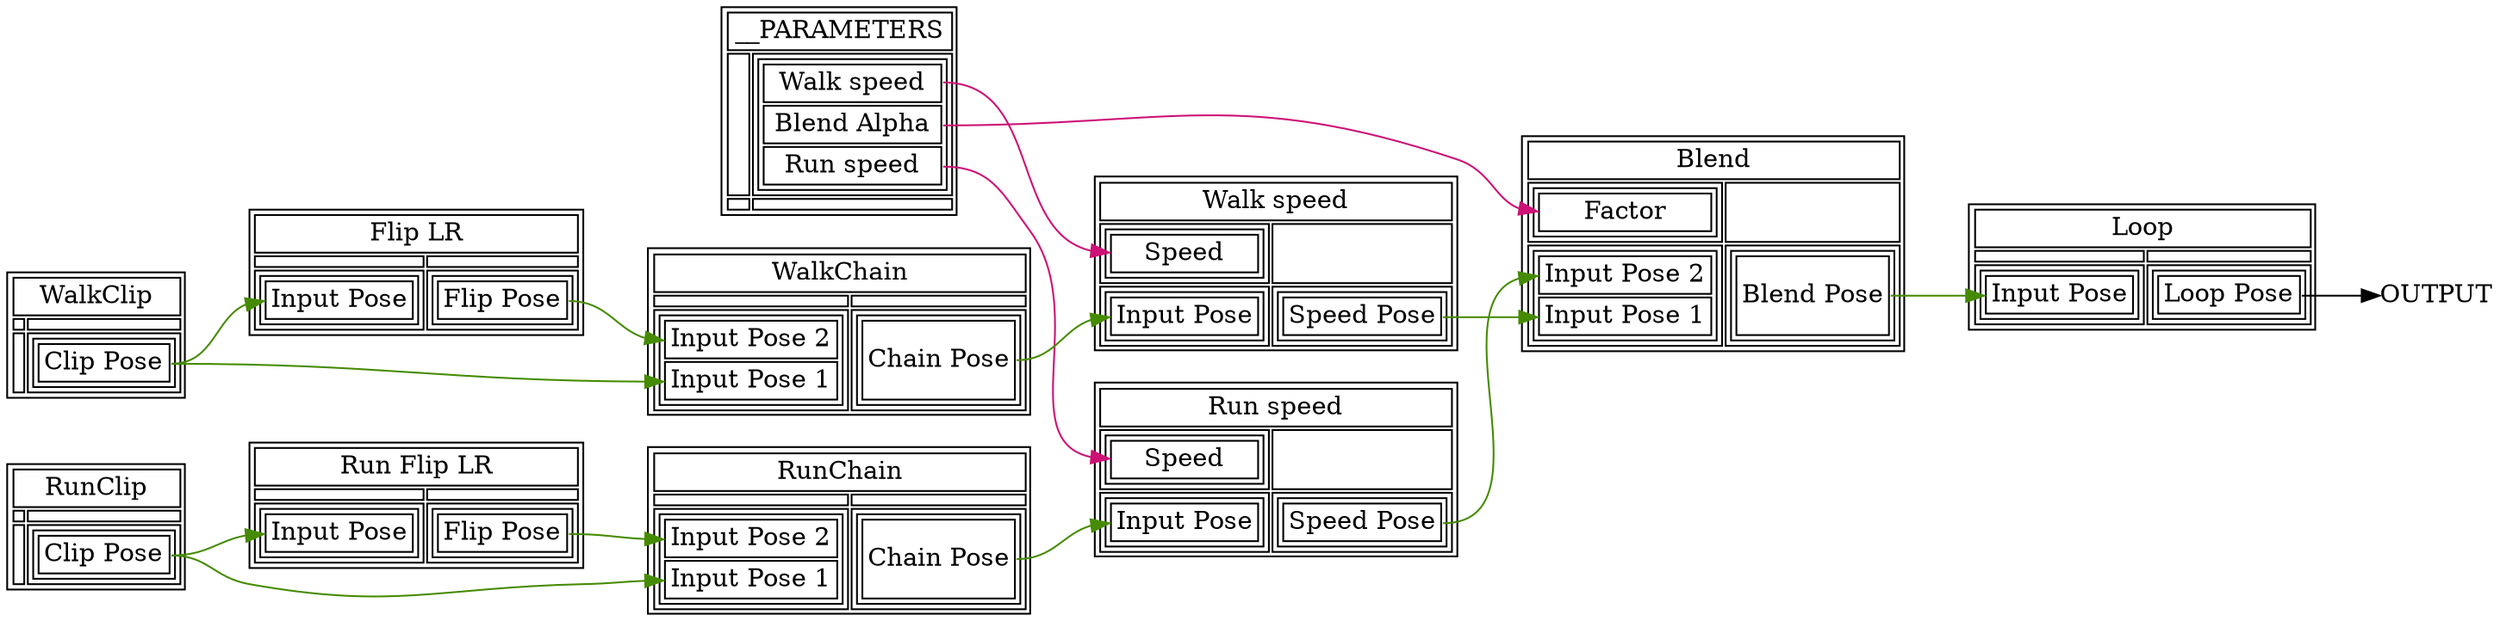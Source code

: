 digraph {
	rankdir=LR;
	node [style=rounded, shape=plain];
	"Loop" [label=<<TABLE><TR><TD COLSPAN="2">Loop</TD></TR><TR><TD></TD><TD></TD></TR><TR><TD><TABLE><TR><TD PORT="Input Pose">Input Pose</TD></TR></TABLE></TD><TD><TABLE><TR><TD PORT="Loop Pose">Loop Pose</TD></TR></TABLE></TD></TR></TABLE>>]
	"Walk speed" [label=<<TABLE><TR><TD COLSPAN="2">Walk speed</TD></TR><TR><TD><TABLE><TR><TD PORT="Speed">Speed</TD></TR></TABLE></TD><TD></TD></TR><TR><TD><TABLE><TR><TD PORT="Input Pose">Input Pose</TD></TR></TABLE></TD><TD><TABLE><TR><TD PORT="Speed Pose">Speed Pose</TD></TR></TABLE></TD></TR></TABLE>>]
	"RunClip" [label=<<TABLE><TR><TD COLSPAN="2">RunClip</TD></TR><TR><TD></TD><TD></TD></TR><TR><TD></TD><TD><TABLE><TR><TD PORT="Clip Pose">Clip Pose</TD></TR></TABLE></TD></TR></TABLE>>]
	"Run Flip LR" [label=<<TABLE><TR><TD COLSPAN="2">Run Flip LR</TD></TR><TR><TD></TD><TD></TD></TR><TR><TD><TABLE><TR><TD PORT="Input Pose">Input Pose</TD></TR></TABLE></TD><TD><TABLE><TR><TD PORT="Flip Pose">Flip Pose</TD></TR></TABLE></TD></TR></TABLE>>]
	"__PARAMETERS" [label=<<TABLE><TR><TD COLSPAN="2">__PARAMETERS</TD></TR><TR><TD></TD><TD><TABLE><TR><TD PORT="Walk speed">Walk speed</TD></TR><TR><TD PORT="Blend Alpha">Blend Alpha</TD></TR><TR><TD PORT="Run speed">Run speed</TD></TR></TABLE></TD></TR><TR><TD></TD><TD></TD></TR></TABLE>>]
	"WalkChain" [label=<<TABLE><TR><TD COLSPAN="2">WalkChain</TD></TR><TR><TD></TD><TD></TD></TR><TR><TD><TABLE><TR><TD PORT="Input Pose 2">Input Pose 2</TD></TR><TR><TD PORT="Input Pose 1">Input Pose 1</TD></TR></TABLE></TD><TD><TABLE><TR><TD PORT="Chain Pose">Chain Pose</TD></TR></TABLE></TD></TR></TABLE>>]
	"RunChain" [label=<<TABLE><TR><TD COLSPAN="2">RunChain</TD></TR><TR><TD></TD><TD></TD></TR><TR><TD><TABLE><TR><TD PORT="Input Pose 2">Input Pose 2</TD></TR><TR><TD PORT="Input Pose 1">Input Pose 1</TD></TR></TABLE></TD><TD><TABLE><TR><TD PORT="Chain Pose">Chain Pose</TD></TR></TABLE></TD></TR></TABLE>>]
	"Run speed" [label=<<TABLE><TR><TD COLSPAN="2">Run speed</TD></TR><TR><TD><TABLE><TR><TD PORT="Speed">Speed</TD></TR></TABLE></TD><TD></TD></TR><TR><TD><TABLE><TR><TD PORT="Input Pose">Input Pose</TD></TR></TABLE></TD><TD><TABLE><TR><TD PORT="Speed Pose">Speed Pose</TD></TR></TABLE></TD></TR></TABLE>>]
	"Blend" [label=<<TABLE><TR><TD COLSPAN="2">Blend</TD></TR><TR><TD><TABLE><TR><TD PORT="Factor">Factor</TD></TR></TABLE></TD><TD></TD></TR><TR><TD><TABLE><TR><TD PORT="Input Pose 2">Input Pose 2</TD></TR><TR><TD PORT="Input Pose 1">Input Pose 1</TD></TR></TABLE></TD><TD><TABLE><TR><TD PORT="Blend Pose">Blend Pose</TD></TR></TABLE></TD></TR></TABLE>>]
	"WalkClip" [label=<<TABLE><TR><TD COLSPAN="2">WalkClip</TD></TR><TR><TD></TD><TD></TD></TR><TR><TD></TD><TD><TABLE><TR><TD PORT="Clip Pose">Clip Pose</TD></TR></TABLE></TD></TR></TABLE>>]
	"Flip LR" [label=<<TABLE><TR><TD COLSPAN="2">Flip LR</TD></TR><TR><TD></TD><TD></TD></TR><TR><TD><TABLE><TR><TD PORT="Input Pose">Input Pose</TD></TR></TABLE></TD><TD><TABLE><TR><TD PORT="Flip Pose">Flip Pose</TD></TR></TABLE></TD></TR></TABLE>>]
	OUTPUT [style=wedged];
	"Loop":"Loop Pose" -> OUTPUT;
	"Flip LR":"Flip Pose" -> "WalkChain":"Input Pose 2" [color=chartreuse4];
	"Walk speed":"Speed Pose" -> "Blend":"Input Pose 1" [color=chartreuse4];
	"WalkClip":"Clip Pose" -> "Flip LR":"Input Pose" [color=chartreuse4];
	"Run Flip LR":"Flip Pose" -> "RunChain":"Input Pose 2" [color=chartreuse4];
	"__PARAMETERS":"Walk speed" -> "Walk speed":"Speed" [color=deeppink3];
	"__PARAMETERS":"Run speed" -> "Run speed":"Speed" [color=deeppink3];
	"RunChain":"Chain Pose" -> "Run speed":"Input Pose" [color=chartreuse4];
	"Run speed":"Speed Pose" -> "Blend":"Input Pose 2" [color=chartreuse4];
	"Blend":"Blend Pose" -> "Loop":"Input Pose" [color=chartreuse4];
	"WalkChain":"Chain Pose" -> "Walk speed":"Input Pose" [color=chartreuse4];
	"RunClip":"Clip Pose" -> "RunChain":"Input Pose 1" [color=chartreuse4];
	"RunClip":"Clip Pose" -> "Run Flip LR":"Input Pose" [color=chartreuse4];
	"__PARAMETERS":"Blend Alpha" -> "Blend":"Factor" [color=deeppink3];
	"WalkClip":"Clip Pose" -> "WalkChain":"Input Pose 1" [color=chartreuse4];
}
